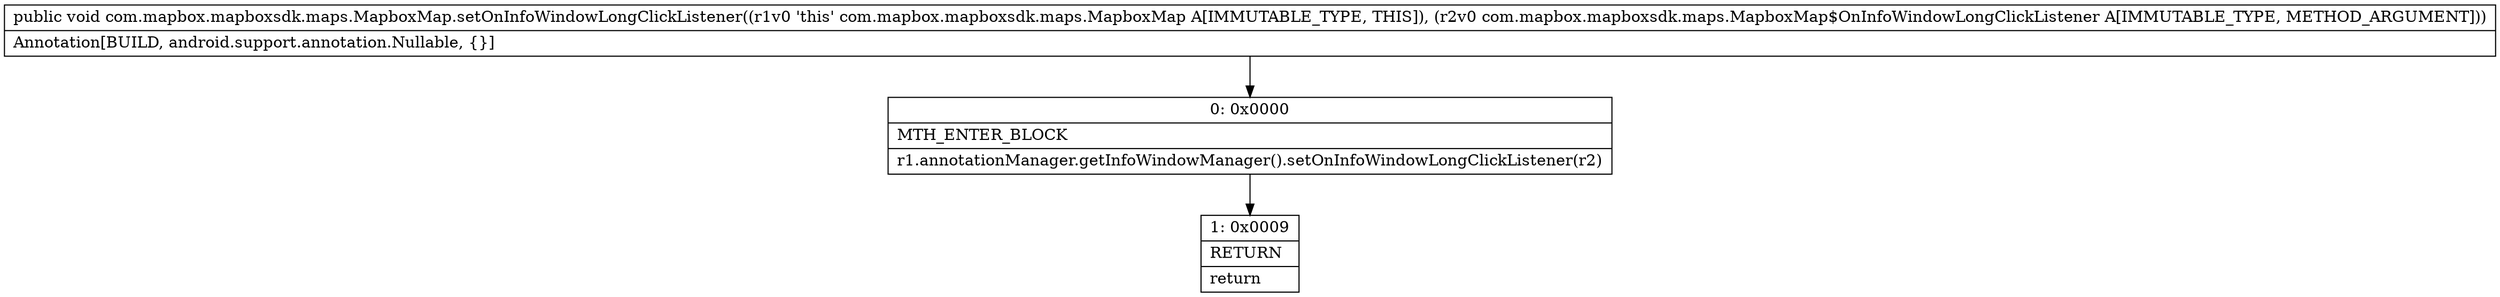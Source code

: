 digraph "CFG forcom.mapbox.mapboxsdk.maps.MapboxMap.setOnInfoWindowLongClickListener(Lcom\/mapbox\/mapboxsdk\/maps\/MapboxMap$OnInfoWindowLongClickListener;)V" {
Node_0 [shape=record,label="{0\:\ 0x0000|MTH_ENTER_BLOCK\l|r1.annotationManager.getInfoWindowManager().setOnInfoWindowLongClickListener(r2)\l}"];
Node_1 [shape=record,label="{1\:\ 0x0009|RETURN\l|return\l}"];
MethodNode[shape=record,label="{public void com.mapbox.mapboxsdk.maps.MapboxMap.setOnInfoWindowLongClickListener((r1v0 'this' com.mapbox.mapboxsdk.maps.MapboxMap A[IMMUTABLE_TYPE, THIS]), (r2v0 com.mapbox.mapboxsdk.maps.MapboxMap$OnInfoWindowLongClickListener A[IMMUTABLE_TYPE, METHOD_ARGUMENT]))  | Annotation[BUILD, android.support.annotation.Nullable, \{\}]\l}"];
MethodNode -> Node_0;
Node_0 -> Node_1;
}

